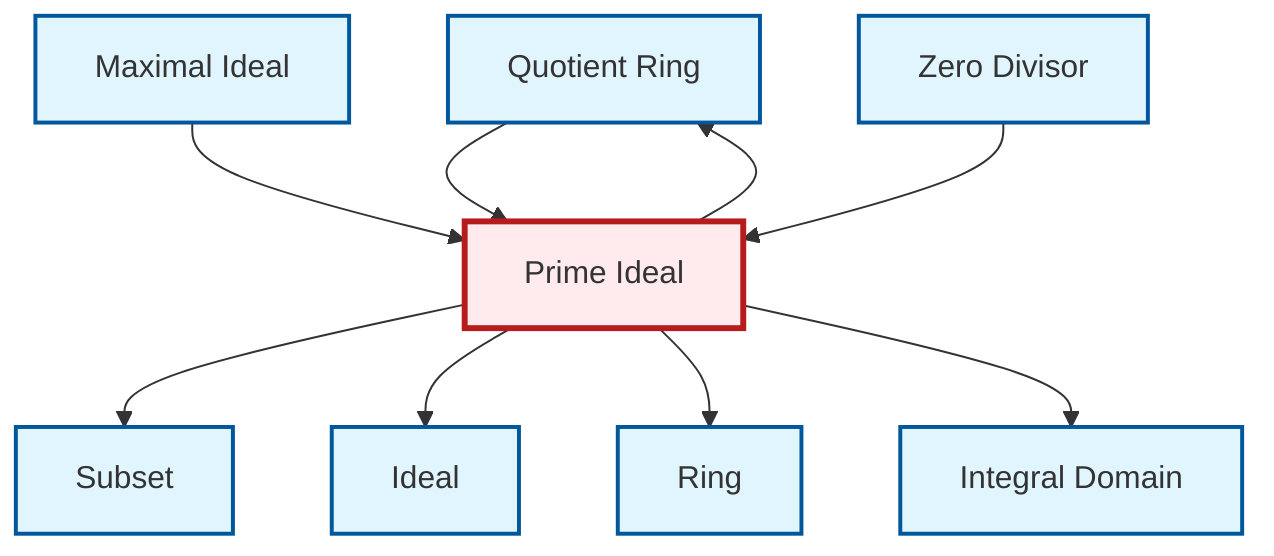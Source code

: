 graph TD
    classDef definition fill:#e1f5fe,stroke:#01579b,stroke-width:2px
    classDef theorem fill:#f3e5f5,stroke:#4a148c,stroke-width:2px
    classDef axiom fill:#fff3e0,stroke:#e65100,stroke-width:2px
    classDef example fill:#e8f5e9,stroke:#1b5e20,stroke-width:2px
    classDef current fill:#ffebee,stroke:#b71c1c,stroke-width:3px
    def-integral-domain["Integral Domain"]:::definition
    def-ring["Ring"]:::definition
    def-quotient-ring["Quotient Ring"]:::definition
    def-zero-divisor["Zero Divisor"]:::definition
    def-maximal-ideal["Maximal Ideal"]:::definition
    def-ideal["Ideal"]:::definition
    def-prime-ideal["Prime Ideal"]:::definition
    def-subset["Subset"]:::definition
    def-prime-ideal --> def-subset
    def-prime-ideal --> def-ideal
    def-maximal-ideal --> def-prime-ideal
    def-prime-ideal --> def-quotient-ring
    def-prime-ideal --> def-ring
    def-quotient-ring --> def-prime-ideal
    def-prime-ideal --> def-integral-domain
    def-zero-divisor --> def-prime-ideal
    class def-prime-ideal current